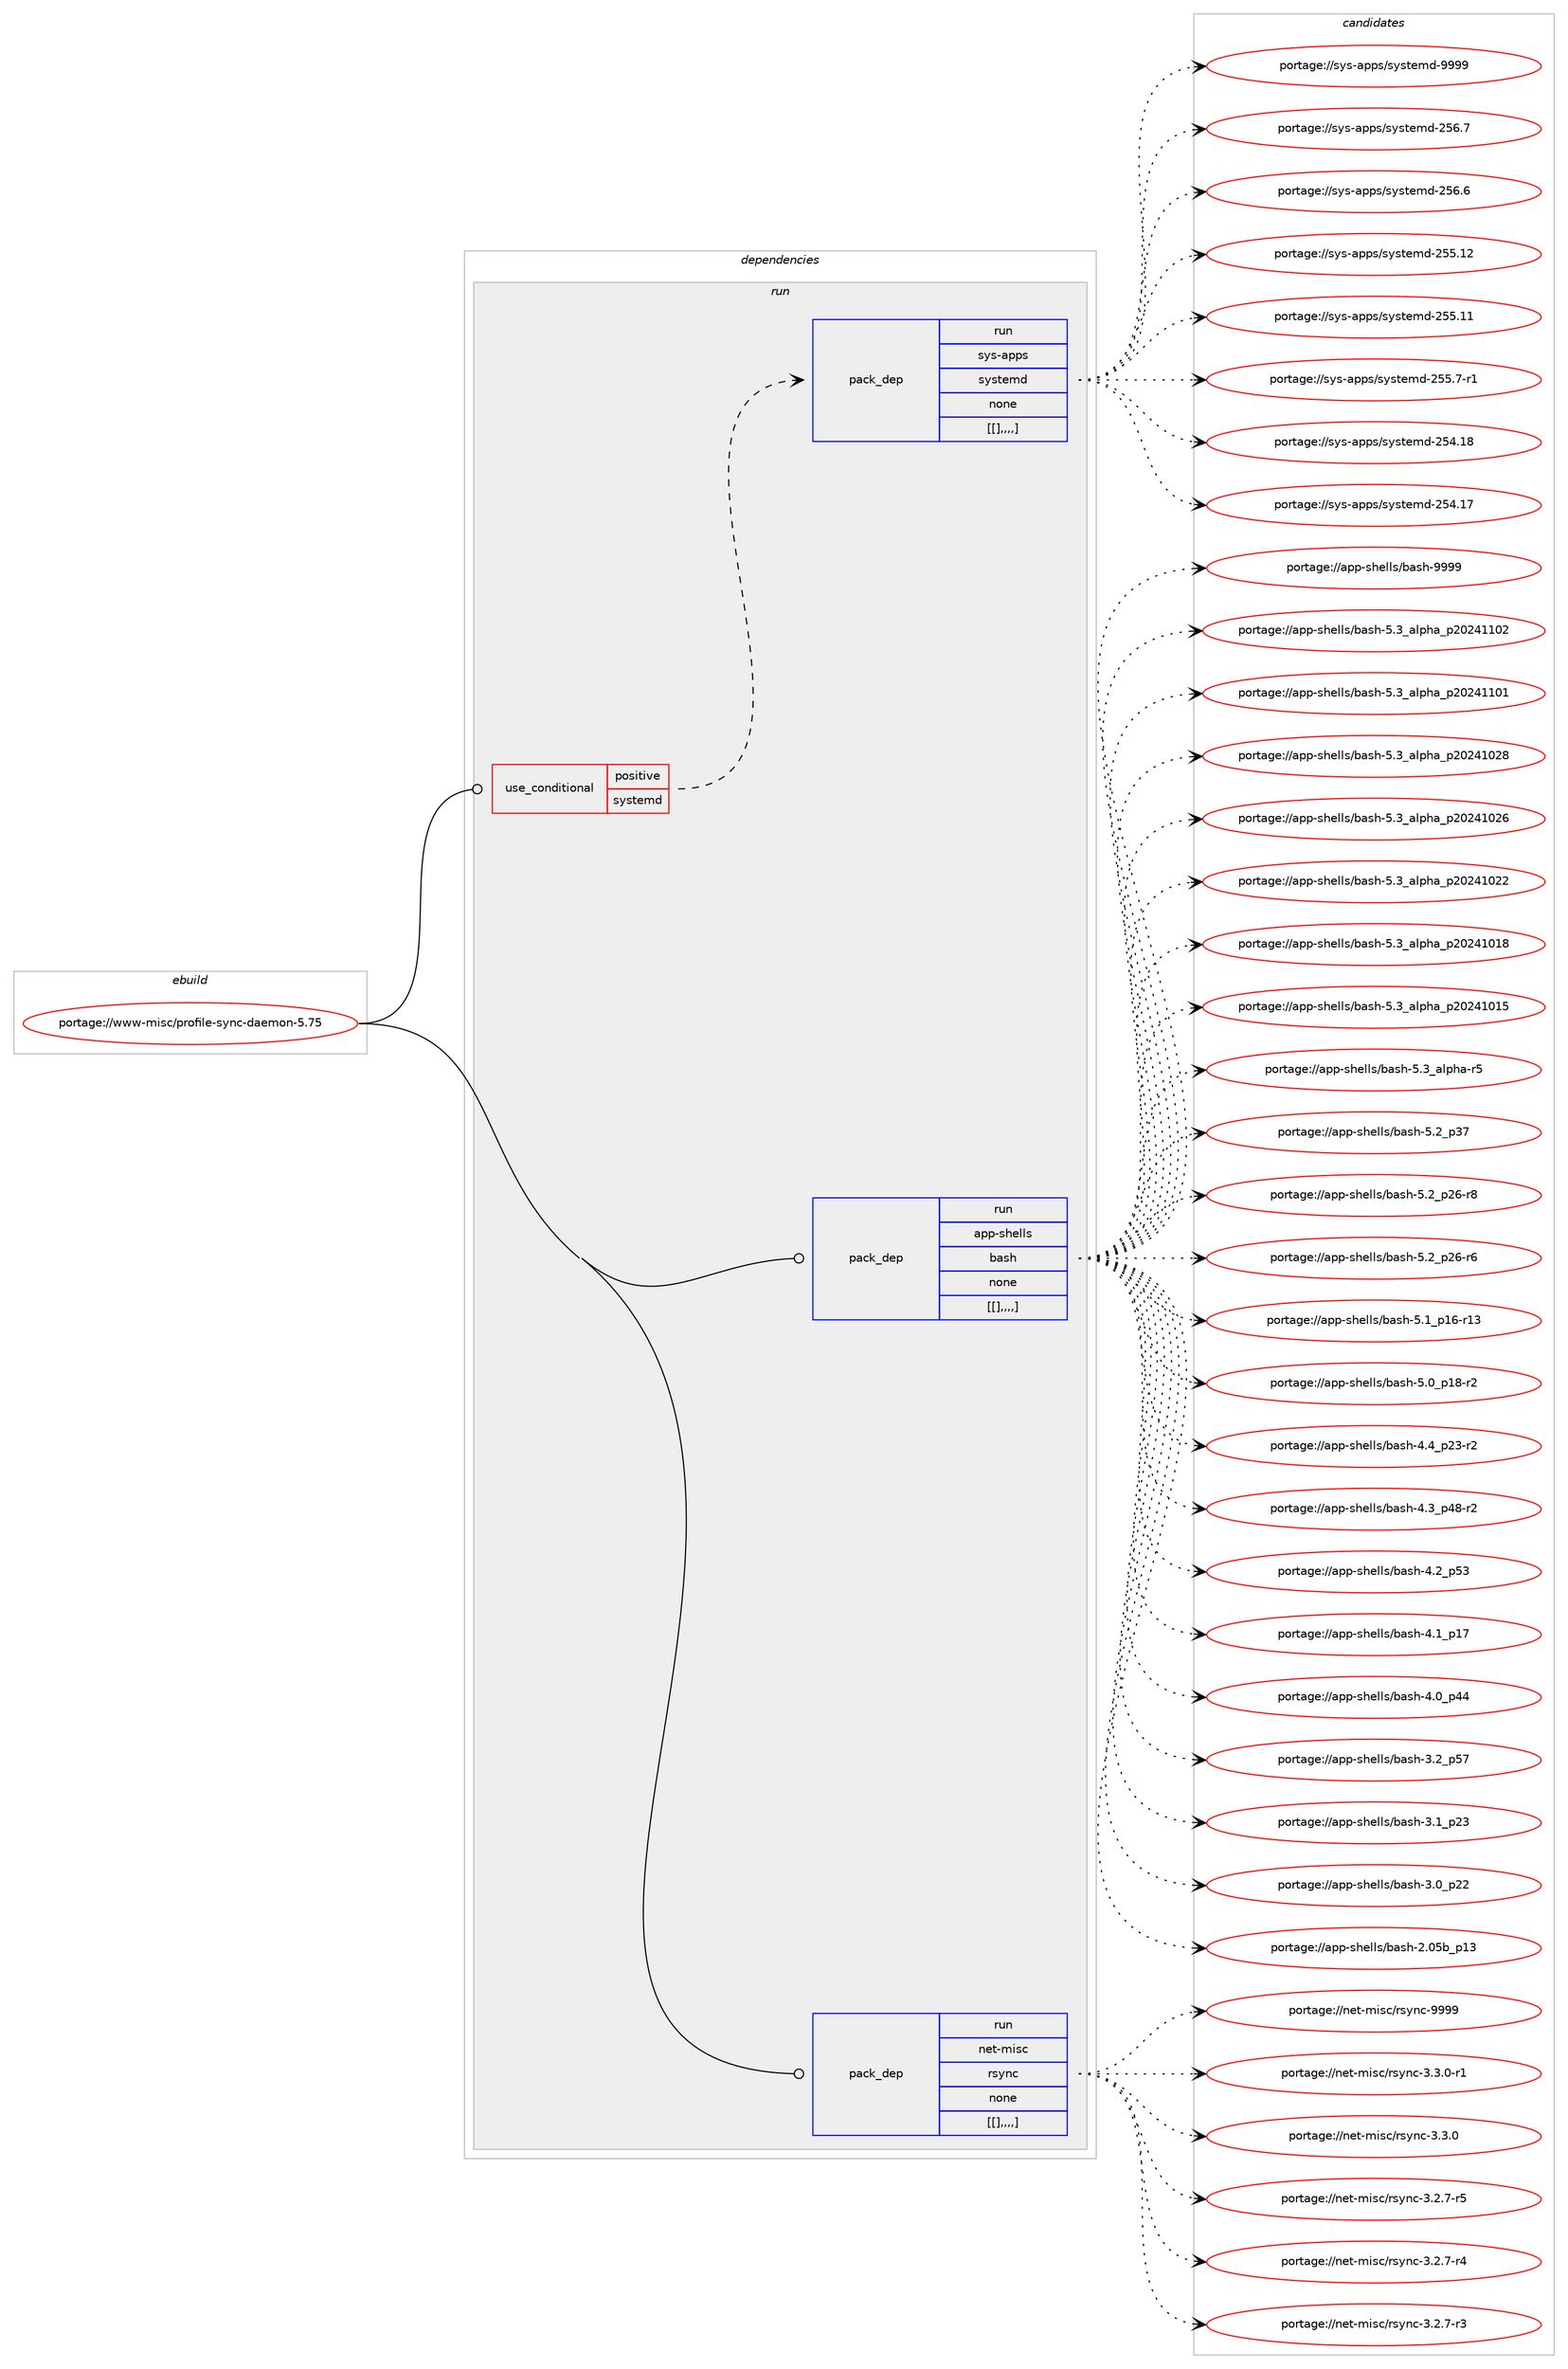 digraph prolog {

# *************
# Graph options
# *************

newrank=true;
concentrate=true;
compound=true;
graph [rankdir=LR,fontname=Helvetica,fontsize=10,ranksep=1.5];#, ranksep=2.5, nodesep=0.2];
edge  [arrowhead=vee];
node  [fontname=Helvetica,fontsize=10];

# **********
# The ebuild
# **********

subgraph cluster_leftcol {
color=gray;
label=<<i>ebuild</i>>;
id [label="portage://www-misc/profile-sync-daemon-5.75", color=red, width=4, href="../www-misc/profile-sync-daemon-5.75.svg"];
}

# ****************
# The dependencies
# ****************

subgraph cluster_midcol {
color=gray;
label=<<i>dependencies</i>>;
subgraph cluster_compile {
fillcolor="#eeeeee";
style=filled;
label=<<i>compile</i>>;
}
subgraph cluster_compileandrun {
fillcolor="#eeeeee";
style=filled;
label=<<i>compile and run</i>>;
}
subgraph cluster_run {
fillcolor="#eeeeee";
style=filled;
label=<<i>run</i>>;
subgraph cond342 {
dependency2368 [label=<<TABLE BORDER="0" CELLBORDER="1" CELLSPACING="0" CELLPADDING="4"><TR><TD ROWSPAN="3" CELLPADDING="10">use_conditional</TD></TR><TR><TD>positive</TD></TR><TR><TD>systemd</TD></TR></TABLE>>, shape=none, color=red];
subgraph pack1880 {
dependency2369 [label=<<TABLE BORDER="0" CELLBORDER="1" CELLSPACING="0" CELLPADDING="4" WIDTH="220"><TR><TD ROWSPAN="6" CELLPADDING="30">pack_dep</TD></TR><TR><TD WIDTH="110">run</TD></TR><TR><TD>sys-apps</TD></TR><TR><TD>systemd</TD></TR><TR><TD>none</TD></TR><TR><TD>[[],,,,]</TD></TR></TABLE>>, shape=none, color=blue];
}
dependency2368:e -> dependency2369:w [weight=20,style="dashed",arrowhead="vee"];
}
id:e -> dependency2368:w [weight=20,style="solid",arrowhead="odot"];
subgraph pack1881 {
dependency2370 [label=<<TABLE BORDER="0" CELLBORDER="1" CELLSPACING="0" CELLPADDING="4" WIDTH="220"><TR><TD ROWSPAN="6" CELLPADDING="30">pack_dep</TD></TR><TR><TD WIDTH="110">run</TD></TR><TR><TD>app-shells</TD></TR><TR><TD>bash</TD></TR><TR><TD>none</TD></TR><TR><TD>[[],,,,]</TD></TR></TABLE>>, shape=none, color=blue];
}
id:e -> dependency2370:w [weight=20,style="solid",arrowhead="odot"];
subgraph pack1883 {
dependency2372 [label=<<TABLE BORDER="0" CELLBORDER="1" CELLSPACING="0" CELLPADDING="4" WIDTH="220"><TR><TD ROWSPAN="6" CELLPADDING="30">pack_dep</TD></TR><TR><TD WIDTH="110">run</TD></TR><TR><TD>net-misc</TD></TR><TR><TD>rsync</TD></TR><TR><TD>none</TD></TR><TR><TD>[[],,,,]</TD></TR></TABLE>>, shape=none, color=blue];
}
id:e -> dependency2372:w [weight=20,style="solid",arrowhead="odot"];
}
}

# **************
# The candidates
# **************

subgraph cluster_choices {
rank=same;
color=gray;
label=<<i>candidates</i>>;

subgraph choice1880 {
color=black;
nodesep=1;
choice1151211154597112112115471151211151161011091004557575757 [label="portage://sys-apps/systemd-9999", color=red, width=4,href="../sys-apps/systemd-9999.svg"];
choice115121115459711211211547115121115116101109100455053544655 [label="portage://sys-apps/systemd-256.7", color=red, width=4,href="../sys-apps/systemd-256.7.svg"];
choice115121115459711211211547115121115116101109100455053544654 [label="portage://sys-apps/systemd-256.6", color=red, width=4,href="../sys-apps/systemd-256.6.svg"];
choice11512111545971121121154711512111511610110910045505353464950 [label="portage://sys-apps/systemd-255.12", color=red, width=4,href="../sys-apps/systemd-255.12.svg"];
choice11512111545971121121154711512111511610110910045505353464949 [label="portage://sys-apps/systemd-255.11", color=red, width=4,href="../sys-apps/systemd-255.11.svg"];
choice1151211154597112112115471151211151161011091004550535346554511449 [label="portage://sys-apps/systemd-255.7-r1", color=red, width=4,href="../sys-apps/systemd-255.7-r1.svg"];
choice11512111545971121121154711512111511610110910045505352464956 [label="portage://sys-apps/systemd-254.18", color=red, width=4,href="../sys-apps/systemd-254.18.svg"];
choice11512111545971121121154711512111511610110910045505352464955 [label="portage://sys-apps/systemd-254.17", color=red, width=4,href="../sys-apps/systemd-254.17.svg"];
dependency2369:e -> choice1151211154597112112115471151211151161011091004557575757:w [style=dotted,weight="100"];
dependency2369:e -> choice115121115459711211211547115121115116101109100455053544655:w [style=dotted,weight="100"];
dependency2369:e -> choice115121115459711211211547115121115116101109100455053544654:w [style=dotted,weight="100"];
dependency2369:e -> choice11512111545971121121154711512111511610110910045505353464950:w [style=dotted,weight="100"];
dependency2369:e -> choice11512111545971121121154711512111511610110910045505353464949:w [style=dotted,weight="100"];
dependency2369:e -> choice1151211154597112112115471151211151161011091004550535346554511449:w [style=dotted,weight="100"];
dependency2369:e -> choice11512111545971121121154711512111511610110910045505352464956:w [style=dotted,weight="100"];
dependency2369:e -> choice11512111545971121121154711512111511610110910045505352464955:w [style=dotted,weight="100"];
}
subgraph choice1883 {
color=black;
nodesep=1;
choice97112112451151041011081081154798971151044557575757 [label="portage://app-shells/bash-9999", color=red, width=4,href="../app-shells/bash-9999.svg"];
choice971121124511510410110810811547989711510445534651959710811210497951125048505249494850 [label="portage://app-shells/bash-5.3_alpha_p20241102", color=red, width=4,href="../app-shells/bash-5.3_alpha_p20241102.svg"];
choice971121124511510410110810811547989711510445534651959710811210497951125048505249494849 [label="portage://app-shells/bash-5.3_alpha_p20241101", color=red, width=4,href="../app-shells/bash-5.3_alpha_p20241101.svg"];
choice971121124511510410110810811547989711510445534651959710811210497951125048505249485056 [label="portage://app-shells/bash-5.3_alpha_p20241028", color=red, width=4,href="../app-shells/bash-5.3_alpha_p20241028.svg"];
choice971121124511510410110810811547989711510445534651959710811210497951125048505249485054 [label="portage://app-shells/bash-5.3_alpha_p20241026", color=red, width=4,href="../app-shells/bash-5.3_alpha_p20241026.svg"];
choice971121124511510410110810811547989711510445534651959710811210497951125048505249485050 [label="portage://app-shells/bash-5.3_alpha_p20241022", color=red, width=4,href="../app-shells/bash-5.3_alpha_p20241022.svg"];
choice971121124511510410110810811547989711510445534651959710811210497951125048505249484956 [label="portage://app-shells/bash-5.3_alpha_p20241018", color=red, width=4,href="../app-shells/bash-5.3_alpha_p20241018.svg"];
choice971121124511510410110810811547989711510445534651959710811210497951125048505249484953 [label="portage://app-shells/bash-5.3_alpha_p20241015", color=red, width=4,href="../app-shells/bash-5.3_alpha_p20241015.svg"];
choice9711211245115104101108108115479897115104455346519597108112104974511453 [label="portage://app-shells/bash-5.3_alpha-r5", color=red, width=4,href="../app-shells/bash-5.3_alpha-r5.svg"];
choice971121124511510410110810811547989711510445534650951125155 [label="portage://app-shells/bash-5.2_p37", color=red, width=4,href="../app-shells/bash-5.2_p37.svg"];
choice9711211245115104101108108115479897115104455346509511250544511456 [label="portage://app-shells/bash-5.2_p26-r8", color=red, width=4,href="../app-shells/bash-5.2_p26-r8.svg"];
choice9711211245115104101108108115479897115104455346509511250544511454 [label="portage://app-shells/bash-5.2_p26-r6", color=red, width=4,href="../app-shells/bash-5.2_p26-r6.svg"];
choice971121124511510410110810811547989711510445534649951124954451144951 [label="portage://app-shells/bash-5.1_p16-r13", color=red, width=4,href="../app-shells/bash-5.1_p16-r13.svg"];
choice9711211245115104101108108115479897115104455346489511249564511450 [label="portage://app-shells/bash-5.0_p18-r2", color=red, width=4,href="../app-shells/bash-5.0_p18-r2.svg"];
choice9711211245115104101108108115479897115104455246529511250514511450 [label="portage://app-shells/bash-4.4_p23-r2", color=red, width=4,href="../app-shells/bash-4.4_p23-r2.svg"];
choice9711211245115104101108108115479897115104455246519511252564511450 [label="portage://app-shells/bash-4.3_p48-r2", color=red, width=4,href="../app-shells/bash-4.3_p48-r2.svg"];
choice971121124511510410110810811547989711510445524650951125351 [label="portage://app-shells/bash-4.2_p53", color=red, width=4,href="../app-shells/bash-4.2_p53.svg"];
choice971121124511510410110810811547989711510445524649951124955 [label="portage://app-shells/bash-4.1_p17", color=red, width=4,href="../app-shells/bash-4.1_p17.svg"];
choice971121124511510410110810811547989711510445524648951125252 [label="portage://app-shells/bash-4.0_p44", color=red, width=4,href="../app-shells/bash-4.0_p44.svg"];
choice971121124511510410110810811547989711510445514650951125355 [label="portage://app-shells/bash-3.2_p57", color=red, width=4,href="../app-shells/bash-3.2_p57.svg"];
choice971121124511510410110810811547989711510445514649951125051 [label="portage://app-shells/bash-3.1_p23", color=red, width=4,href="../app-shells/bash-3.1_p23.svg"];
choice971121124511510410110810811547989711510445514648951125050 [label="portage://app-shells/bash-3.0_p22", color=red, width=4,href="../app-shells/bash-3.0_p22.svg"];
choice9711211245115104101108108115479897115104455046485398951124951 [label="portage://app-shells/bash-2.05b_p13", color=red, width=4,href="../app-shells/bash-2.05b_p13.svg"];
dependency2370:e -> choice97112112451151041011081081154798971151044557575757:w [style=dotted,weight="100"];
dependency2370:e -> choice971121124511510410110810811547989711510445534651959710811210497951125048505249494850:w [style=dotted,weight="100"];
dependency2370:e -> choice971121124511510410110810811547989711510445534651959710811210497951125048505249494849:w [style=dotted,weight="100"];
dependency2370:e -> choice971121124511510410110810811547989711510445534651959710811210497951125048505249485056:w [style=dotted,weight="100"];
dependency2370:e -> choice971121124511510410110810811547989711510445534651959710811210497951125048505249485054:w [style=dotted,weight="100"];
dependency2370:e -> choice971121124511510410110810811547989711510445534651959710811210497951125048505249485050:w [style=dotted,weight="100"];
dependency2370:e -> choice971121124511510410110810811547989711510445534651959710811210497951125048505249484956:w [style=dotted,weight="100"];
dependency2370:e -> choice971121124511510410110810811547989711510445534651959710811210497951125048505249484953:w [style=dotted,weight="100"];
dependency2370:e -> choice9711211245115104101108108115479897115104455346519597108112104974511453:w [style=dotted,weight="100"];
dependency2370:e -> choice971121124511510410110810811547989711510445534650951125155:w [style=dotted,weight="100"];
dependency2370:e -> choice9711211245115104101108108115479897115104455346509511250544511456:w [style=dotted,weight="100"];
dependency2370:e -> choice9711211245115104101108108115479897115104455346509511250544511454:w [style=dotted,weight="100"];
dependency2370:e -> choice971121124511510410110810811547989711510445534649951124954451144951:w [style=dotted,weight="100"];
dependency2370:e -> choice9711211245115104101108108115479897115104455346489511249564511450:w [style=dotted,weight="100"];
dependency2370:e -> choice9711211245115104101108108115479897115104455246529511250514511450:w [style=dotted,weight="100"];
dependency2370:e -> choice9711211245115104101108108115479897115104455246519511252564511450:w [style=dotted,weight="100"];
dependency2370:e -> choice971121124511510410110810811547989711510445524650951125351:w [style=dotted,weight="100"];
dependency2370:e -> choice971121124511510410110810811547989711510445524649951124955:w [style=dotted,weight="100"];
dependency2370:e -> choice971121124511510410110810811547989711510445524648951125252:w [style=dotted,weight="100"];
dependency2370:e -> choice971121124511510410110810811547989711510445514650951125355:w [style=dotted,weight="100"];
dependency2370:e -> choice971121124511510410110810811547989711510445514649951125051:w [style=dotted,weight="100"];
dependency2370:e -> choice971121124511510410110810811547989711510445514648951125050:w [style=dotted,weight="100"];
dependency2370:e -> choice9711211245115104101108108115479897115104455046485398951124951:w [style=dotted,weight="100"];
}
subgraph choice1884 {
color=black;
nodesep=1;
choice110101116451091051159947114115121110994557575757 [label="portage://net-misc/rsync-9999", color=red, width=4,href="../net-misc/rsync-9999.svg"];
choice110101116451091051159947114115121110994551465146484511449 [label="portage://net-misc/rsync-3.3.0-r1", color=red, width=4,href="../net-misc/rsync-3.3.0-r1.svg"];
choice11010111645109105115994711411512111099455146514648 [label="portage://net-misc/rsync-3.3.0", color=red, width=4,href="../net-misc/rsync-3.3.0.svg"];
choice110101116451091051159947114115121110994551465046554511453 [label="portage://net-misc/rsync-3.2.7-r5", color=red, width=4,href="../net-misc/rsync-3.2.7-r5.svg"];
choice110101116451091051159947114115121110994551465046554511452 [label="portage://net-misc/rsync-3.2.7-r4", color=red, width=4,href="../net-misc/rsync-3.2.7-r4.svg"];
choice110101116451091051159947114115121110994551465046554511451 [label="portage://net-misc/rsync-3.2.7-r3", color=red, width=4,href="../net-misc/rsync-3.2.7-r3.svg"];
dependency2372:e -> choice110101116451091051159947114115121110994557575757:w [style=dotted,weight="100"];
dependency2372:e -> choice110101116451091051159947114115121110994551465146484511449:w [style=dotted,weight="100"];
dependency2372:e -> choice11010111645109105115994711411512111099455146514648:w [style=dotted,weight="100"];
dependency2372:e -> choice110101116451091051159947114115121110994551465046554511453:w [style=dotted,weight="100"];
dependency2372:e -> choice110101116451091051159947114115121110994551465046554511452:w [style=dotted,weight="100"];
dependency2372:e -> choice110101116451091051159947114115121110994551465046554511451:w [style=dotted,weight="100"];
}
}

}
